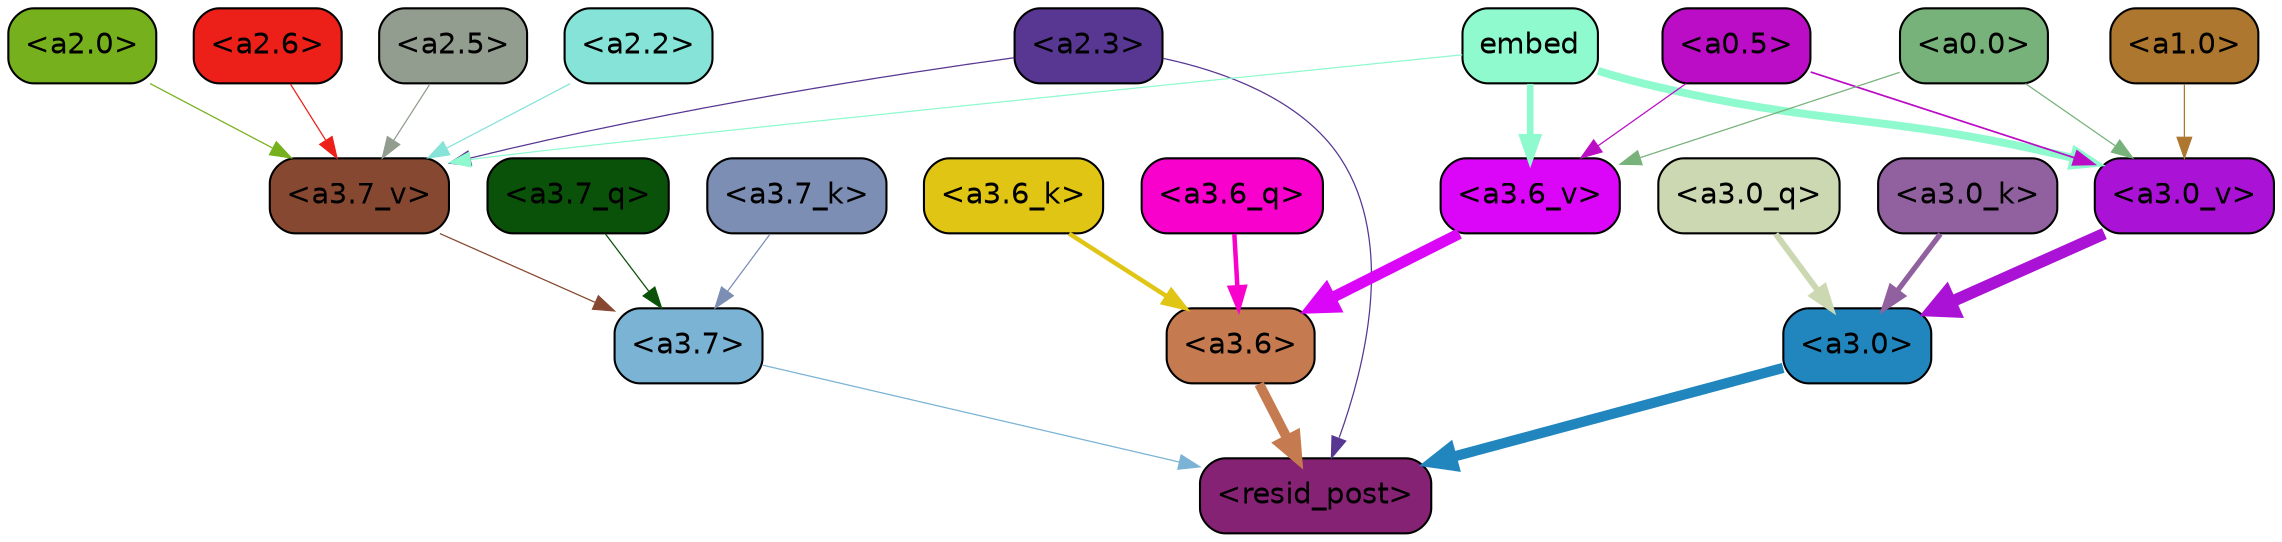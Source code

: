strict digraph "" {
	graph [bgcolor=transparent,
		layout=dot,
		overlap=false,
		splines=true
	];
	"<a3.7>"	[color=black,
		fillcolor="#7bb3d5",
		fontname=Helvetica,
		shape=box,
		style="filled, rounded"];
	"<resid_post>"	[color=black,
		fillcolor="#852273",
		fontname=Helvetica,
		shape=box,
		style="filled, rounded"];
	"<a3.7>" -> "<resid_post>"	[color="#7bb3d5",
		penwidth=0.6];
	"<a3.6>"	[color=black,
		fillcolor="#c57a50",
		fontname=Helvetica,
		shape=box,
		style="filled, rounded"];
	"<a3.6>" -> "<resid_post>"	[color="#c57a50",
		penwidth=4.751592040061951];
	"<a3.0>"	[color=black,
		fillcolor="#2286be",
		fontname=Helvetica,
		shape=box,
		style="filled, rounded"];
	"<a3.0>" -> "<resid_post>"	[color="#2286be",
		penwidth=4.904066681861877];
	"<a2.3>"	[color=black,
		fillcolor="#573792",
		fontname=Helvetica,
		shape=box,
		style="filled, rounded"];
	"<a2.3>" -> "<resid_post>"	[color="#573792",
		penwidth=0.6];
	"<a3.7_v>"	[color=black,
		fillcolor="#874831",
		fontname=Helvetica,
		shape=box,
		style="filled, rounded"];
	"<a2.3>" -> "<a3.7_v>"	[color="#573792",
		penwidth=0.6];
	"<a3.7_q>"	[color=black,
		fillcolor="#0a5109",
		fontname=Helvetica,
		shape=box,
		style="filled, rounded"];
	"<a3.7_q>" -> "<a3.7>"	[color="#0a5109",
		penwidth=0.6];
	"<a3.6_q>"	[color=black,
		fillcolor="#f901cc",
		fontname=Helvetica,
		shape=box,
		style="filled, rounded"];
	"<a3.6_q>" -> "<a3.6>"	[color="#f901cc",
		penwidth=2.160832464694977];
	"<a3.0_q>"	[color=black,
		fillcolor="#cbd8b1",
		fontname=Helvetica,
		shape=box,
		style="filled, rounded"];
	"<a3.0_q>" -> "<a3.0>"	[color="#cbd8b1",
		penwidth=2.870753765106201];
	"<a3.7_k>"	[color=black,
		fillcolor="#7c8eb4",
		fontname=Helvetica,
		shape=box,
		style="filled, rounded"];
	"<a3.7_k>" -> "<a3.7>"	[color="#7c8eb4",
		penwidth=0.6];
	"<a3.6_k>"	[color=black,
		fillcolor="#e1c515",
		fontname=Helvetica,
		shape=box,
		style="filled, rounded"];
	"<a3.6_k>" -> "<a3.6>"	[color="#e1c515",
		penwidth=2.13908451795578];
	"<a3.0_k>"	[color=black,
		fillcolor="#91609e",
		fontname=Helvetica,
		shape=box,
		style="filled, rounded"];
	"<a3.0_k>" -> "<a3.0>"	[color="#91609e",
		penwidth=2.520303964614868];
	"<a3.7_v>" -> "<a3.7>"	[color="#874831",
		penwidth=0.6];
	"<a3.6_v>"	[color=black,
		fillcolor="#db05f8",
		fontname=Helvetica,
		shape=box,
		style="filled, rounded"];
	"<a3.6_v>" -> "<a3.6>"	[color="#db05f8",
		penwidth=5.297133803367615];
	"<a3.0_v>"	[color=black,
		fillcolor="#aa12d5",
		fontname=Helvetica,
		shape=box,
		style="filled, rounded"];
	"<a3.0_v>" -> "<a3.0>"	[color="#aa12d5",
		penwidth=5.680712580680847];
	"<a2.6>"	[color=black,
		fillcolor="#ed1f19",
		fontname=Helvetica,
		shape=box,
		style="filled, rounded"];
	"<a2.6>" -> "<a3.7_v>"	[color="#ed1f19",
		penwidth=0.6];
	"<a2.5>"	[color=black,
		fillcolor="#929c8f",
		fontname=Helvetica,
		shape=box,
		style="filled, rounded"];
	"<a2.5>" -> "<a3.7_v>"	[color="#929c8f",
		penwidth=0.6];
	"<a2.2>"	[color=black,
		fillcolor="#86e3d8",
		fontname=Helvetica,
		shape=box,
		style="filled, rounded"];
	"<a2.2>" -> "<a3.7_v>"	[color="#86e3d8",
		penwidth=0.6];
	"<a2.0>"	[color=black,
		fillcolor="#76b11d",
		fontname=Helvetica,
		shape=box,
		style="filled, rounded"];
	"<a2.0>" -> "<a3.7_v>"	[color="#76b11d",
		penwidth=0.6];
	embed	[color=black,
		fillcolor="#90facf",
		fontname=Helvetica,
		shape=box,
		style="filled, rounded"];
	embed -> "<a3.7_v>"	[color="#90facf",
		penwidth=0.6];
	embed -> "<a3.6_v>"	[color="#90facf",
		penwidth=3.1840110421180725];
	embed -> "<a3.0_v>"	[color="#90facf",
		penwidth=3.8132747188210487];
	"<a0.5>"	[color=black,
		fillcolor="#bb0dc5",
		fontname=Helvetica,
		shape=box,
		style="filled, rounded"];
	"<a0.5>" -> "<a3.6_v>"	[color="#bb0dc5",
		penwidth=0.6];
	"<a0.5>" -> "<a3.0_v>"	[color="#bb0dc5",
		penwidth=0.8331108838319778];
	"<a0.0>"	[color=black,
		fillcolor="#78b27b",
		fontname=Helvetica,
		shape=box,
		style="filled, rounded"];
	"<a0.0>" -> "<a3.6_v>"	[color="#78b27b",
		penwidth=0.6];
	"<a0.0>" -> "<a3.0_v>"	[color="#78b27b",
		penwidth=0.6];
	"<a1.0>"	[color=black,
		fillcolor="#ad772f",
		fontname=Helvetica,
		shape=box,
		style="filled, rounded"];
	"<a1.0>" -> "<a3.0_v>"	[color="#ad772f",
		penwidth=0.6];
}
